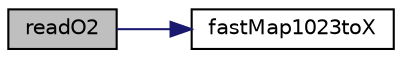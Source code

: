 digraph "readO2"
{
 // LATEX_PDF_SIZE
  edge [fontname="Helvetica",fontsize="10",labelfontname="Helvetica",labelfontsize="10"];
  node [fontname="Helvetica",fontsize="10",shape=record];
  rankdir="LR";
  Node22 [label="readO2",height=0.2,width=0.4,color="black", fillcolor="grey75", style="filled", fontcolor="black",tooltip=" "];
  Node22 -> Node23 [color="midnightblue",fontsize="10",style="solid",fontname="Helvetica"];
  Node23 [label="fastMap1023toX",height=0.2,width=0.4,color="black", fillcolor="white", style="filled",URL="$maths_8h.html#a5499f75c411ea2ee0f8080899f440526",tooltip=" "];
}
